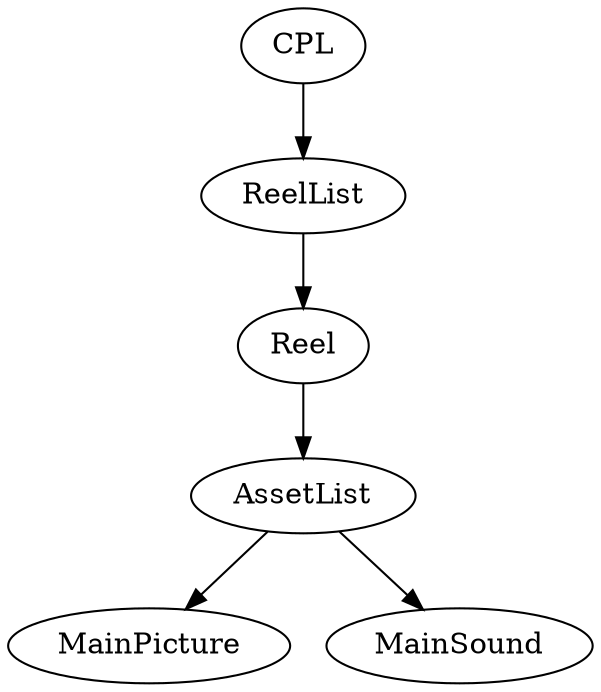 digraph {

CPL         -> ReelList;
ReelList    -> Reel;
Reel        -> AssetList;
AssetList   -> MainPicture;
AssetList   -> MainSound;


}
